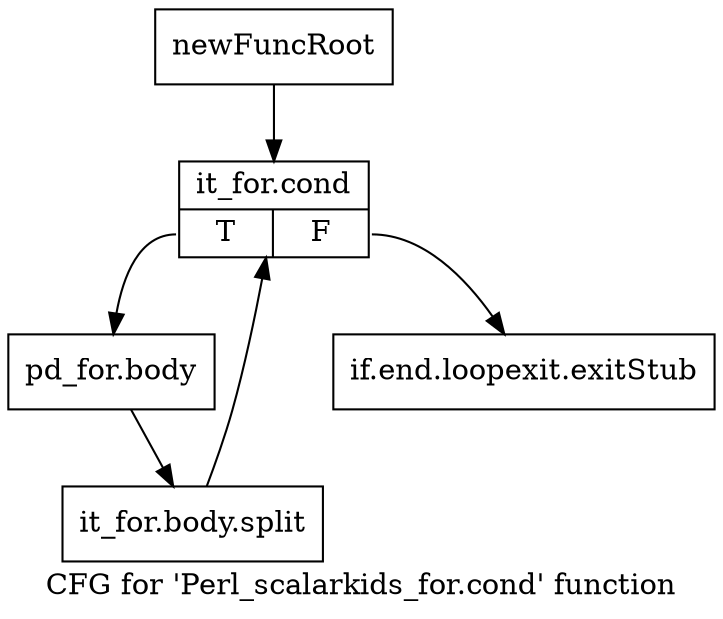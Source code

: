 digraph "CFG for 'Perl_scalarkids_for.cond' function" {
	label="CFG for 'Perl_scalarkids_for.cond' function";

	Node0x4bf7b20 [shape=record,label="{newFuncRoot}"];
	Node0x4bf7b20 -> Node0x4bf7bc0;
	Node0x4bf7b70 [shape=record,label="{if.end.loopexit.exitStub}"];
	Node0x4bf7bc0 [shape=record,label="{it_for.cond|{<s0>T|<s1>F}}"];
	Node0x4bf7bc0:s0 -> Node0x4bf7c10;
	Node0x4bf7bc0:s1 -> Node0x4bf7b70;
	Node0x4bf7c10 [shape=record,label="{pd_for.body}"];
	Node0x4bf7c10 -> Node0x63fc0d0;
	Node0x63fc0d0 [shape=record,label="{it_for.body.split}"];
	Node0x63fc0d0 -> Node0x4bf7bc0;
}
